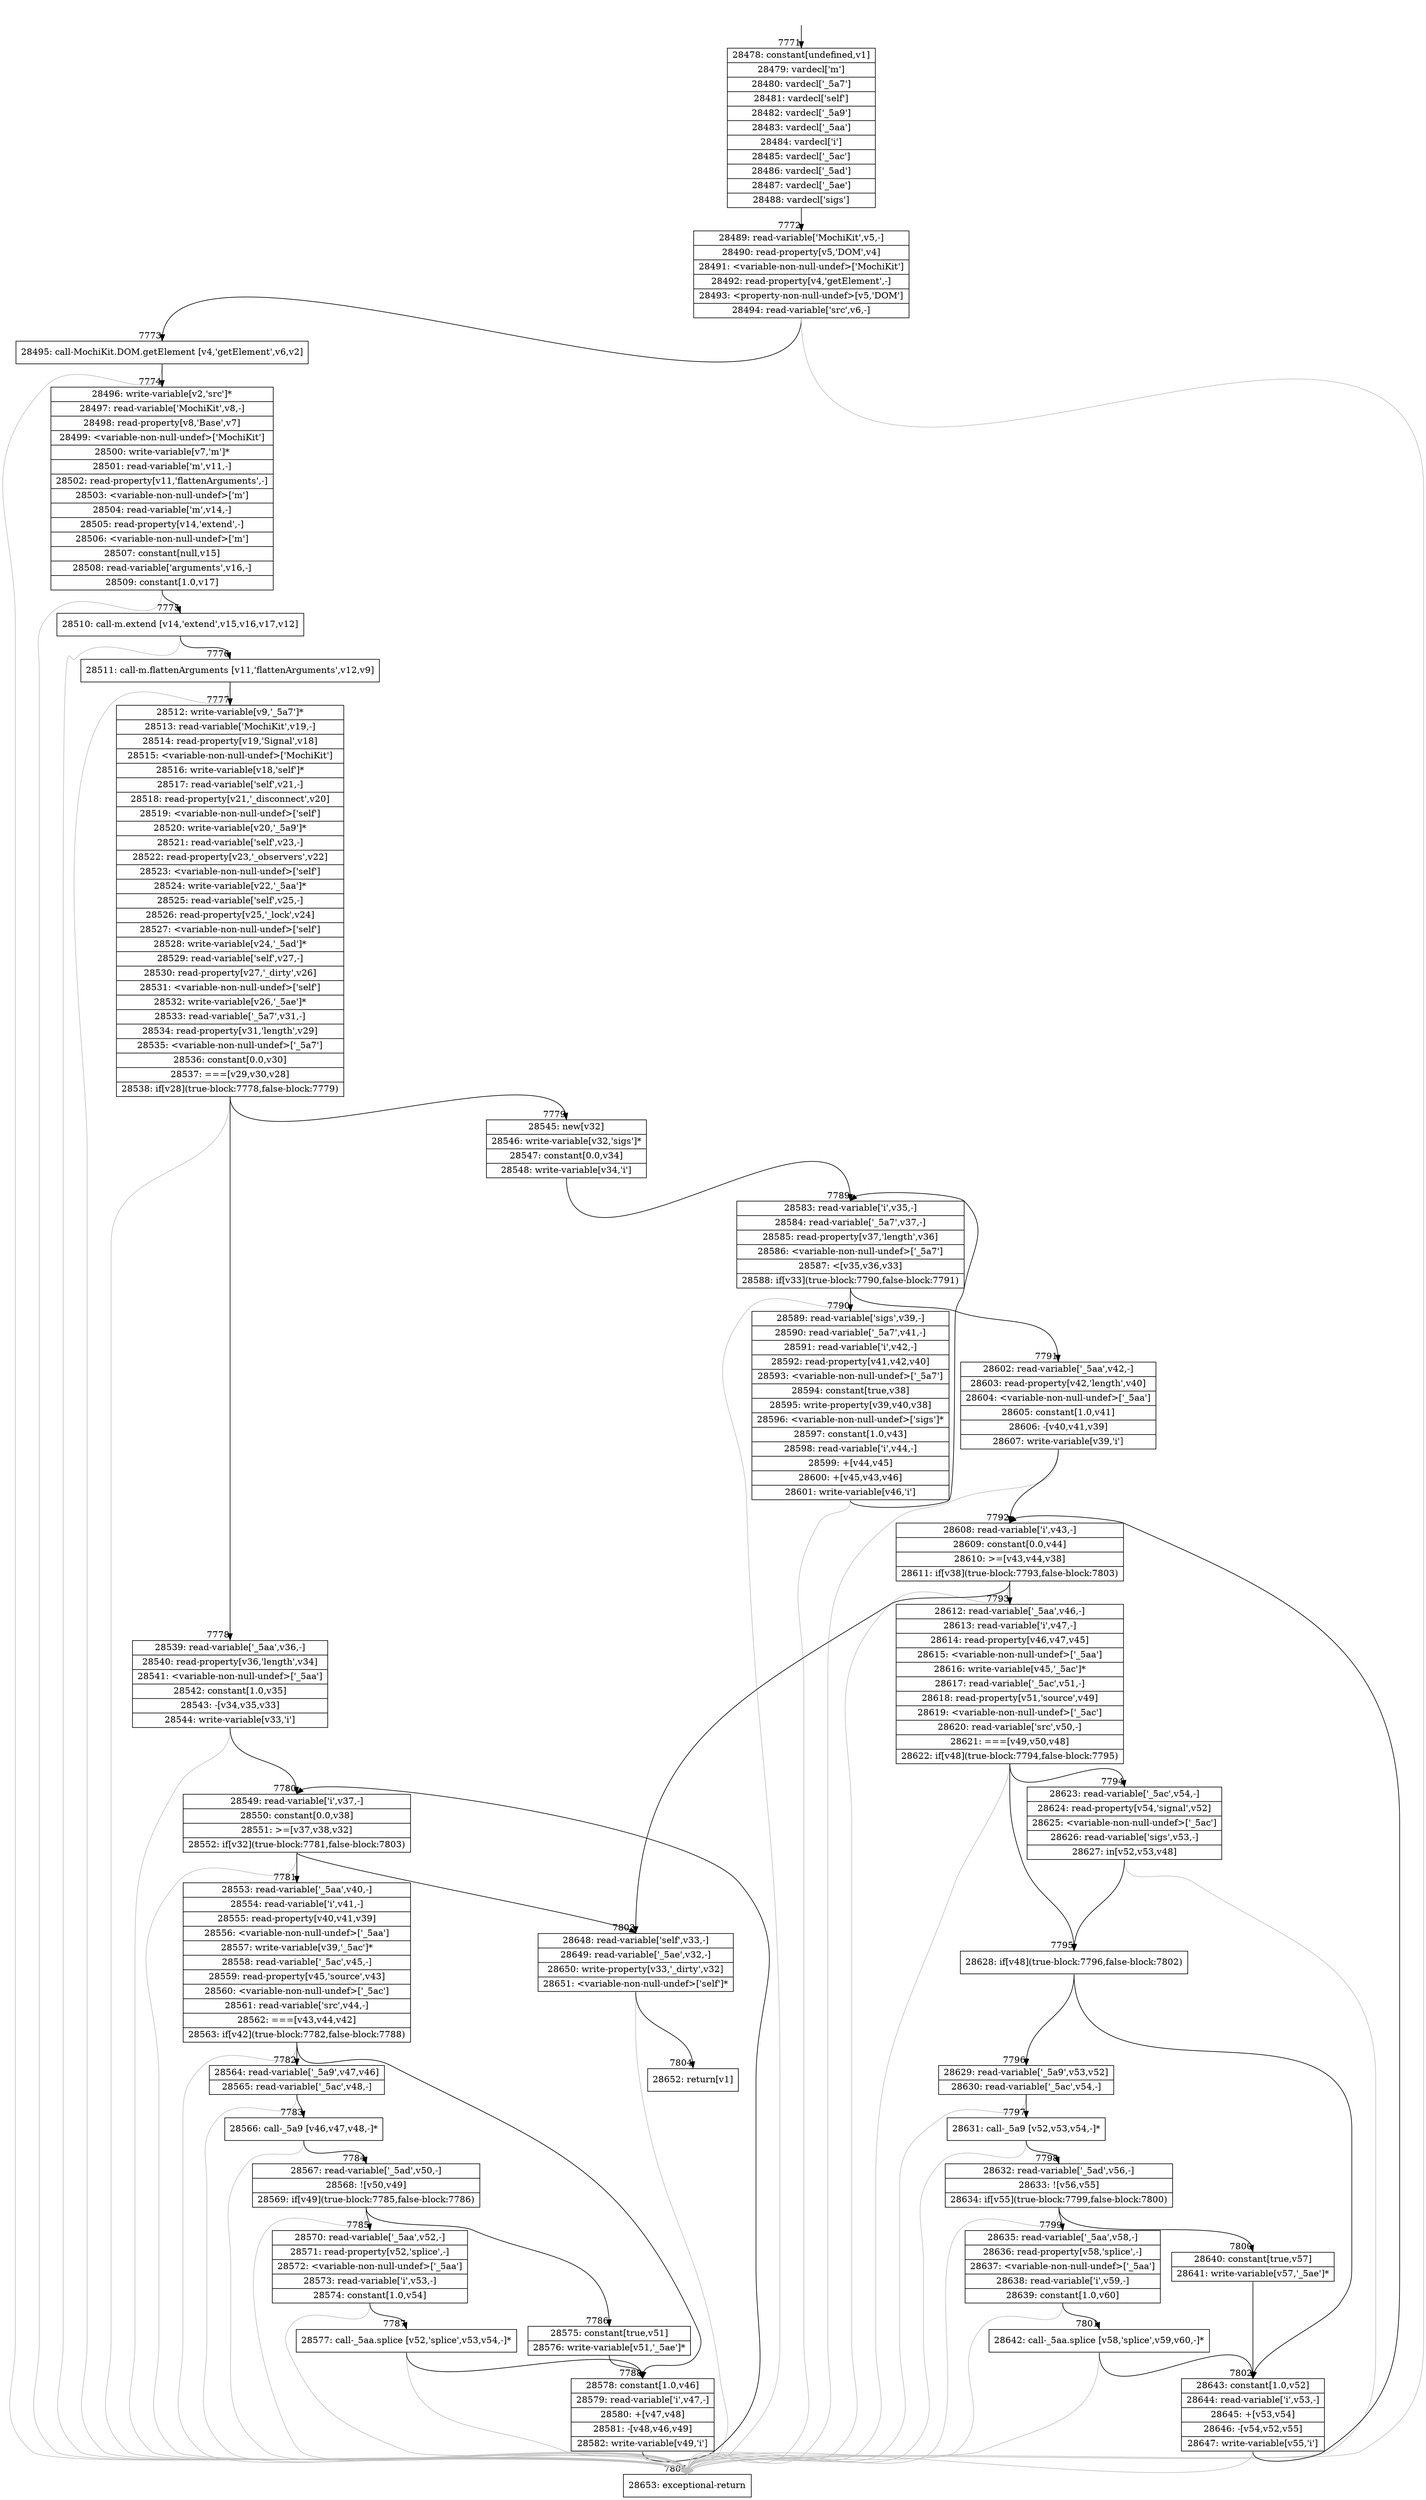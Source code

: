 digraph {
rankdir="TD"
BB_entry511[shape=none,label=""];
BB_entry511 -> BB7771 [tailport=s, headport=n, headlabel="    7771"]
BB7771 [shape=record label="{28478: constant[undefined,v1]|28479: vardecl['m']|28480: vardecl['_5a7']|28481: vardecl['self']|28482: vardecl['_5a9']|28483: vardecl['_5aa']|28484: vardecl['i']|28485: vardecl['_5ac']|28486: vardecl['_5ad']|28487: vardecl['_5ae']|28488: vardecl['sigs']}" ] 
BB7771 -> BB7772 [tailport=s, headport=n, headlabel="      7772"]
BB7772 [shape=record label="{28489: read-variable['MochiKit',v5,-]|28490: read-property[v5,'DOM',v4]|28491: \<variable-non-null-undef\>['MochiKit']|28492: read-property[v4,'getElement',-]|28493: \<property-non-null-undef\>[v5,'DOM']|28494: read-variable['src',v6,-]}" ] 
BB7772 -> BB7773 [tailport=s, headport=n, headlabel="      7773"]
BB7772 -> BB7805 [tailport=s, headport=n, color=gray, headlabel="      7805"]
BB7773 [shape=record label="{28495: call-MochiKit.DOM.getElement [v4,'getElement',v6,v2]}" ] 
BB7773 -> BB7774 [tailport=s, headport=n, headlabel="      7774"]
BB7773 -> BB7805 [tailport=s, headport=n, color=gray]
BB7774 [shape=record label="{28496: write-variable[v2,'src']*|28497: read-variable['MochiKit',v8,-]|28498: read-property[v8,'Base',v7]|28499: \<variable-non-null-undef\>['MochiKit']|28500: write-variable[v7,'m']*|28501: read-variable['m',v11,-]|28502: read-property[v11,'flattenArguments',-]|28503: \<variable-non-null-undef\>['m']|28504: read-variable['m',v14,-]|28505: read-property[v14,'extend',-]|28506: \<variable-non-null-undef\>['m']|28507: constant[null,v15]|28508: read-variable['arguments',v16,-]|28509: constant[1.0,v17]}" ] 
BB7774 -> BB7775 [tailport=s, headport=n, headlabel="      7775"]
BB7774 -> BB7805 [tailport=s, headport=n, color=gray]
BB7775 [shape=record label="{28510: call-m.extend [v14,'extend',v15,v16,v17,v12]}" ] 
BB7775 -> BB7776 [tailport=s, headport=n, headlabel="      7776"]
BB7775 -> BB7805 [tailport=s, headport=n, color=gray]
BB7776 [shape=record label="{28511: call-m.flattenArguments [v11,'flattenArguments',v12,v9]}" ] 
BB7776 -> BB7777 [tailport=s, headport=n, headlabel="      7777"]
BB7776 -> BB7805 [tailport=s, headport=n, color=gray]
BB7777 [shape=record label="{28512: write-variable[v9,'_5a7']*|28513: read-variable['MochiKit',v19,-]|28514: read-property[v19,'Signal',v18]|28515: \<variable-non-null-undef\>['MochiKit']|28516: write-variable[v18,'self']*|28517: read-variable['self',v21,-]|28518: read-property[v21,'_disconnect',v20]|28519: \<variable-non-null-undef\>['self']|28520: write-variable[v20,'_5a9']*|28521: read-variable['self',v23,-]|28522: read-property[v23,'_observers',v22]|28523: \<variable-non-null-undef\>['self']|28524: write-variable[v22,'_5aa']*|28525: read-variable['self',v25,-]|28526: read-property[v25,'_lock',v24]|28527: \<variable-non-null-undef\>['self']|28528: write-variable[v24,'_5ad']*|28529: read-variable['self',v27,-]|28530: read-property[v27,'_dirty',v26]|28531: \<variable-non-null-undef\>['self']|28532: write-variable[v26,'_5ae']*|28533: read-variable['_5a7',v31,-]|28534: read-property[v31,'length',v29]|28535: \<variable-non-null-undef\>['_5a7']|28536: constant[0.0,v30]|28537: ===[v29,v30,v28]|28538: if[v28](true-block:7778,false-block:7779)}" ] 
BB7777 -> BB7778 [tailport=s, headport=n, headlabel="      7778"]
BB7777 -> BB7779 [tailport=s, headport=n, headlabel="      7779"]
BB7777 -> BB7805 [tailport=s, headport=n, color=gray]
BB7778 [shape=record label="{28539: read-variable['_5aa',v36,-]|28540: read-property[v36,'length',v34]|28541: \<variable-non-null-undef\>['_5aa']|28542: constant[1.0,v35]|28543: -[v34,v35,v33]|28544: write-variable[v33,'i']}" ] 
BB7778 -> BB7780 [tailport=s, headport=n, headlabel="      7780"]
BB7778 -> BB7805 [tailport=s, headport=n, color=gray]
BB7779 [shape=record label="{28545: new[v32]|28546: write-variable[v32,'sigs']*|28547: constant[0.0,v34]|28548: write-variable[v34,'i']}" ] 
BB7779 -> BB7789 [tailport=s, headport=n, headlabel="      7789"]
BB7780 [shape=record label="{28549: read-variable['i',v37,-]|28550: constant[0.0,v38]|28551: \>=[v37,v38,v32]|28552: if[v32](true-block:7781,false-block:7803)}" ] 
BB7780 -> BB7781 [tailport=s, headport=n, headlabel="      7781"]
BB7780 -> BB7803 [tailport=s, headport=n, headlabel="      7803"]
BB7780 -> BB7805 [tailport=s, headport=n, color=gray]
BB7781 [shape=record label="{28553: read-variable['_5aa',v40,-]|28554: read-variable['i',v41,-]|28555: read-property[v40,v41,v39]|28556: \<variable-non-null-undef\>['_5aa']|28557: write-variable[v39,'_5ac']*|28558: read-variable['_5ac',v45,-]|28559: read-property[v45,'source',v43]|28560: \<variable-non-null-undef\>['_5ac']|28561: read-variable['src',v44,-]|28562: ===[v43,v44,v42]|28563: if[v42](true-block:7782,false-block:7788)}" ] 
BB7781 -> BB7782 [tailport=s, headport=n, headlabel="      7782"]
BB7781 -> BB7788 [tailport=s, headport=n, headlabel="      7788"]
BB7781 -> BB7805 [tailport=s, headport=n, color=gray]
BB7782 [shape=record label="{28564: read-variable['_5a9',v47,v46]|28565: read-variable['_5ac',v48,-]}" ] 
BB7782 -> BB7783 [tailport=s, headport=n, headlabel="      7783"]
BB7782 -> BB7805 [tailport=s, headport=n, color=gray]
BB7783 [shape=record label="{28566: call-_5a9 [v46,v47,v48,-]*}" ] 
BB7783 -> BB7784 [tailport=s, headport=n, headlabel="      7784"]
BB7783 -> BB7805 [tailport=s, headport=n, color=gray]
BB7784 [shape=record label="{28567: read-variable['_5ad',v50,-]|28568: ![v50,v49]|28569: if[v49](true-block:7785,false-block:7786)}" ] 
BB7784 -> BB7785 [tailport=s, headport=n, headlabel="      7785"]
BB7784 -> BB7786 [tailport=s, headport=n, headlabel="      7786"]
BB7784 -> BB7805 [tailport=s, headport=n, color=gray]
BB7785 [shape=record label="{28570: read-variable['_5aa',v52,-]|28571: read-property[v52,'splice',-]|28572: \<variable-non-null-undef\>['_5aa']|28573: read-variable['i',v53,-]|28574: constant[1.0,v54]}" ] 
BB7785 -> BB7787 [tailport=s, headport=n, headlabel="      7787"]
BB7785 -> BB7805 [tailport=s, headport=n, color=gray]
BB7786 [shape=record label="{28575: constant[true,v51]|28576: write-variable[v51,'_5ae']*}" ] 
BB7786 -> BB7788 [tailport=s, headport=n]
BB7787 [shape=record label="{28577: call-_5aa.splice [v52,'splice',v53,v54,-]*}" ] 
BB7787 -> BB7788 [tailport=s, headport=n]
BB7787 -> BB7805 [tailport=s, headport=n, color=gray]
BB7788 [shape=record label="{28578: constant[1.0,v46]|28579: read-variable['i',v47,-]|28580: +[v47,v48]|28581: -[v48,v46,v49]|28582: write-variable[v49,'i']}" ] 
BB7788 -> BB7780 [tailport=s, headport=n]
BB7788 -> BB7805 [tailport=s, headport=n, color=gray]
BB7789 [shape=record label="{28583: read-variable['i',v35,-]|28584: read-variable['_5a7',v37,-]|28585: read-property[v37,'length',v36]|28586: \<variable-non-null-undef\>['_5a7']|28587: \<[v35,v36,v33]|28588: if[v33](true-block:7790,false-block:7791)}" ] 
BB7789 -> BB7790 [tailport=s, headport=n, headlabel="      7790"]
BB7789 -> BB7791 [tailport=s, headport=n, headlabel="      7791"]
BB7789 -> BB7805 [tailport=s, headport=n, color=gray]
BB7790 [shape=record label="{28589: read-variable['sigs',v39,-]|28590: read-variable['_5a7',v41,-]|28591: read-variable['i',v42,-]|28592: read-property[v41,v42,v40]|28593: \<variable-non-null-undef\>['_5a7']|28594: constant[true,v38]|28595: write-property[v39,v40,v38]|28596: \<variable-non-null-undef\>['sigs']*|28597: constant[1.0,v43]|28598: read-variable['i',v44,-]|28599: +[v44,v45]|28600: +[v45,v43,v46]|28601: write-variable[v46,'i']}" ] 
BB7790 -> BB7789 [tailport=s, headport=n]
BB7790 -> BB7805 [tailport=s, headport=n, color=gray]
BB7791 [shape=record label="{28602: read-variable['_5aa',v42,-]|28603: read-property[v42,'length',v40]|28604: \<variable-non-null-undef\>['_5aa']|28605: constant[1.0,v41]|28606: -[v40,v41,v39]|28607: write-variable[v39,'i']}" ] 
BB7791 -> BB7792 [tailport=s, headport=n, headlabel="      7792"]
BB7791 -> BB7805 [tailport=s, headport=n, color=gray]
BB7792 [shape=record label="{28608: read-variable['i',v43,-]|28609: constant[0.0,v44]|28610: \>=[v43,v44,v38]|28611: if[v38](true-block:7793,false-block:7803)}" ] 
BB7792 -> BB7793 [tailport=s, headport=n, headlabel="      7793"]
BB7792 -> BB7803 [tailport=s, headport=n]
BB7792 -> BB7805 [tailport=s, headport=n, color=gray]
BB7793 [shape=record label="{28612: read-variable['_5aa',v46,-]|28613: read-variable['i',v47,-]|28614: read-property[v46,v47,v45]|28615: \<variable-non-null-undef\>['_5aa']|28616: write-variable[v45,'_5ac']*|28617: read-variable['_5ac',v51,-]|28618: read-property[v51,'source',v49]|28619: \<variable-non-null-undef\>['_5ac']|28620: read-variable['src',v50,-]|28621: ===[v49,v50,v48]|28622: if[v48](true-block:7794,false-block:7795)}" ] 
BB7793 -> BB7795 [tailport=s, headport=n, headlabel="      7795"]
BB7793 -> BB7794 [tailport=s, headport=n, headlabel="      7794"]
BB7793 -> BB7805 [tailport=s, headport=n, color=gray]
BB7794 [shape=record label="{28623: read-variable['_5ac',v54,-]|28624: read-property[v54,'signal',v52]|28625: \<variable-non-null-undef\>['_5ac']|28626: read-variable['sigs',v53,-]|28627: in[v52,v53,v48]}" ] 
BB7794 -> BB7795 [tailport=s, headport=n]
BB7794 -> BB7805 [tailport=s, headport=n, color=gray]
BB7795 [shape=record label="{28628: if[v48](true-block:7796,false-block:7802)}" ] 
BB7795 -> BB7796 [tailport=s, headport=n, headlabel="      7796"]
BB7795 -> BB7802 [tailport=s, headport=n, headlabel="      7802"]
BB7796 [shape=record label="{28629: read-variable['_5a9',v53,v52]|28630: read-variable['_5ac',v54,-]}" ] 
BB7796 -> BB7797 [tailport=s, headport=n, headlabel="      7797"]
BB7796 -> BB7805 [tailport=s, headport=n, color=gray]
BB7797 [shape=record label="{28631: call-_5a9 [v52,v53,v54,-]*}" ] 
BB7797 -> BB7798 [tailport=s, headport=n, headlabel="      7798"]
BB7797 -> BB7805 [tailport=s, headport=n, color=gray]
BB7798 [shape=record label="{28632: read-variable['_5ad',v56,-]|28633: ![v56,v55]|28634: if[v55](true-block:7799,false-block:7800)}" ] 
BB7798 -> BB7799 [tailport=s, headport=n, headlabel="      7799"]
BB7798 -> BB7800 [tailport=s, headport=n, headlabel="      7800"]
BB7798 -> BB7805 [tailport=s, headport=n, color=gray]
BB7799 [shape=record label="{28635: read-variable['_5aa',v58,-]|28636: read-property[v58,'splice',-]|28637: \<variable-non-null-undef\>['_5aa']|28638: read-variable['i',v59,-]|28639: constant[1.0,v60]}" ] 
BB7799 -> BB7801 [tailport=s, headport=n, headlabel="      7801"]
BB7799 -> BB7805 [tailport=s, headport=n, color=gray]
BB7800 [shape=record label="{28640: constant[true,v57]|28641: write-variable[v57,'_5ae']*}" ] 
BB7800 -> BB7802 [tailport=s, headport=n]
BB7801 [shape=record label="{28642: call-_5aa.splice [v58,'splice',v59,v60,-]*}" ] 
BB7801 -> BB7802 [tailport=s, headport=n]
BB7801 -> BB7805 [tailport=s, headport=n, color=gray]
BB7802 [shape=record label="{28643: constant[1.0,v52]|28644: read-variable['i',v53,-]|28645: +[v53,v54]|28646: -[v54,v52,v55]|28647: write-variable[v55,'i']}" ] 
BB7802 -> BB7792 [tailport=s, headport=n]
BB7802 -> BB7805 [tailport=s, headport=n, color=gray]
BB7803 [shape=record label="{28648: read-variable['self',v33,-]|28649: read-variable['_5ae',v32,-]|28650: write-property[v33,'_dirty',v32]|28651: \<variable-non-null-undef\>['self']*}" ] 
BB7803 -> BB7804 [tailport=s, headport=n, headlabel="      7804"]
BB7803 -> BB7805 [tailport=s, headport=n, color=gray]
BB7804 [shape=record label="{28652: return[v1]}" ] 
BB7805 [shape=record label="{28653: exceptional-return}" ] 
//#$~ 5552
}

